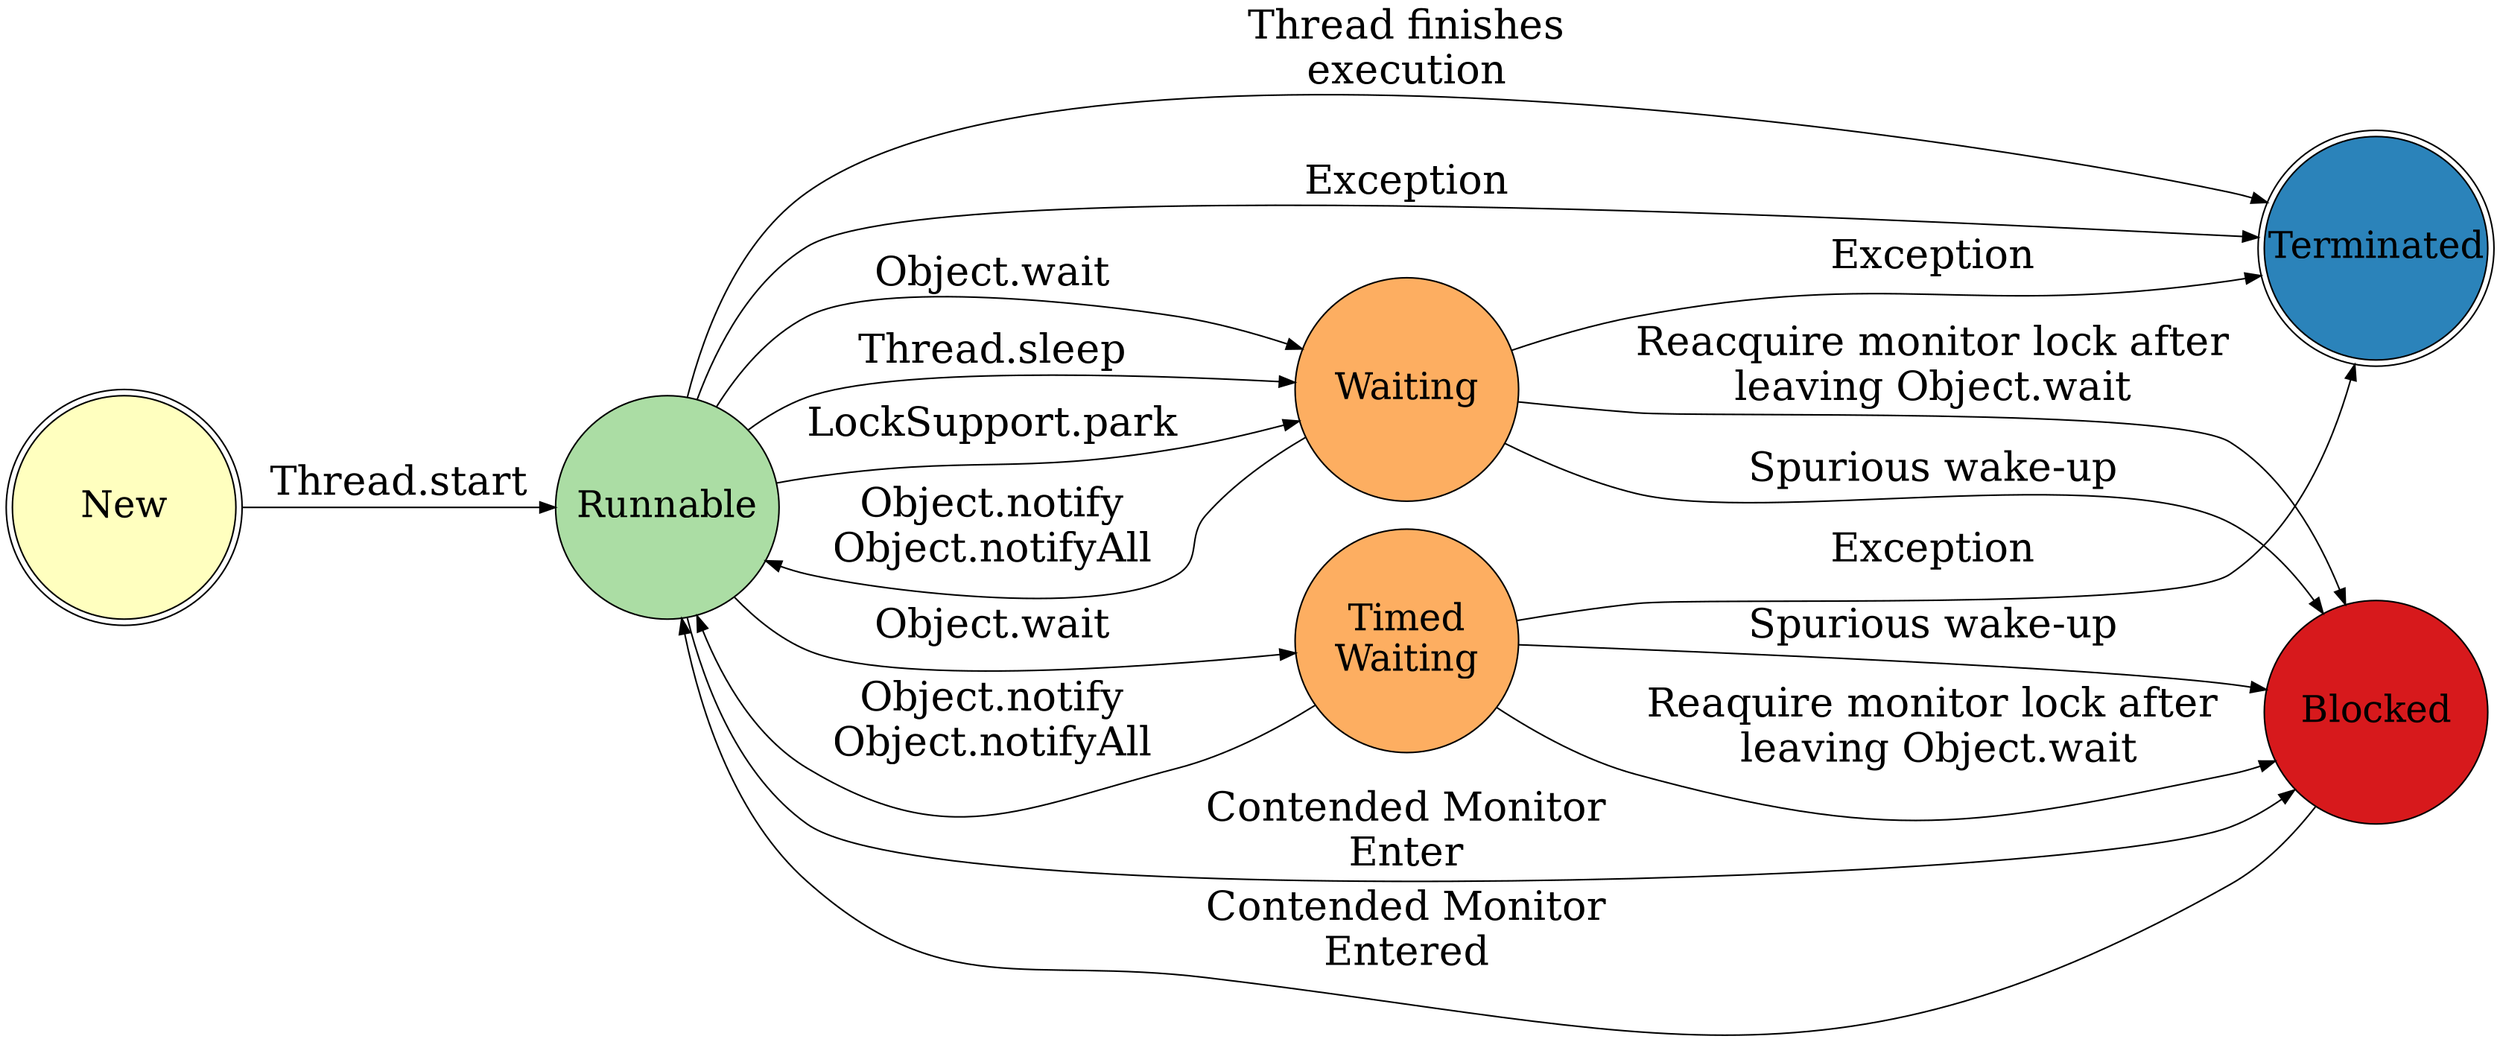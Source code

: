 digraph finite_state_machine {
    rankdir=LR;
    edge [fontsize=26];
    node [shape = doublecircle, width=2.0, fontsize=24, fixedsize=true,style=filled, colorscheme=spectral5]; New  [fillcolor=3] Terminated [fillcolor=5];
    node [shape = circle, width=2.0, fontsize=24, fixedsize=true, colorscheme=spectral5]; Runnable [fillcolor=4] Waiting [fillcolor=2] "Timed\nWaiting" [fillcolor=2] Blocked [fillcolor=1];
    New -> Runnable [ label = "Thread.start" ];
    Runnable -> Waiting [ label = "Object.wait" ];
    Runnable -> Waiting [ label = "Thread.sleep" ];
    Runnable -> Waiting [ label = "LockSupport.park" ];
    Waiting -> Blocked [ label = "Reacquire monitor lock after\nleaving Object.wait" ]
    Waiting -> Blocked [label = "Spurious wake-up"]
    "Timed\nWaiting" -> Blocked [ label = "Reaquire monitor lock after\n leaving Object.wait" ]
    "Timed\nWaiting" -> Terminated [ label = "Exception" ]
    "Timed\nWaiting" -> Blocked [ label = "Spurious wake-up" ]
    Runnable -> "Timed\nWaiting" [ label = "Object.wait" ];
    Runnable -> Blocked [ label = "Contended Monitor\nEnter" ];
    Blocked -> Runnable [ label = "Contended Monitor\nEntered" ];
    Runnable -> Terminated [ label = "Thread finishes\nexecution" ]
    Runnable -> Terminated [ label = "Exception" ]
    Waiting -> Runnable [ label = "Object.notify\nObject.notifyAll" ]
        Waiting -> Terminated [ label = "Exception" ]
    "Timed\nWaiting" -> Runnable [ label = "Object.notify\nObject.notifyAll" ]
}
